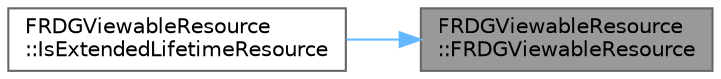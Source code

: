 digraph "FRDGViewableResource::FRDGViewableResource"
{
 // INTERACTIVE_SVG=YES
 // LATEX_PDF_SIZE
  bgcolor="transparent";
  edge [fontname=Helvetica,fontsize=10,labelfontname=Helvetica,labelfontsize=10];
  node [fontname=Helvetica,fontsize=10,shape=box,height=0.2,width=0.4];
  rankdir="RL";
  Node1 [id="Node000001",label="FRDGViewableResource\l::FRDGViewableResource",height=0.2,width=0.4,color="gray40", fillcolor="grey60", style="filled", fontcolor="black",tooltip=" "];
  Node1 -> Node2 [id="edge1_Node000001_Node000002",dir="back",color="steelblue1",style="solid",tooltip=" "];
  Node2 [id="Node000002",label="FRDGViewableResource\l::IsExtendedLifetimeResource",height=0.2,width=0.4,color="grey40", fillcolor="white", style="filled",URL="$d0/d60/classFRDGViewableResource.html#aa8203f54a8470e30a0b10508967f2f74",tooltip=" "];
}
